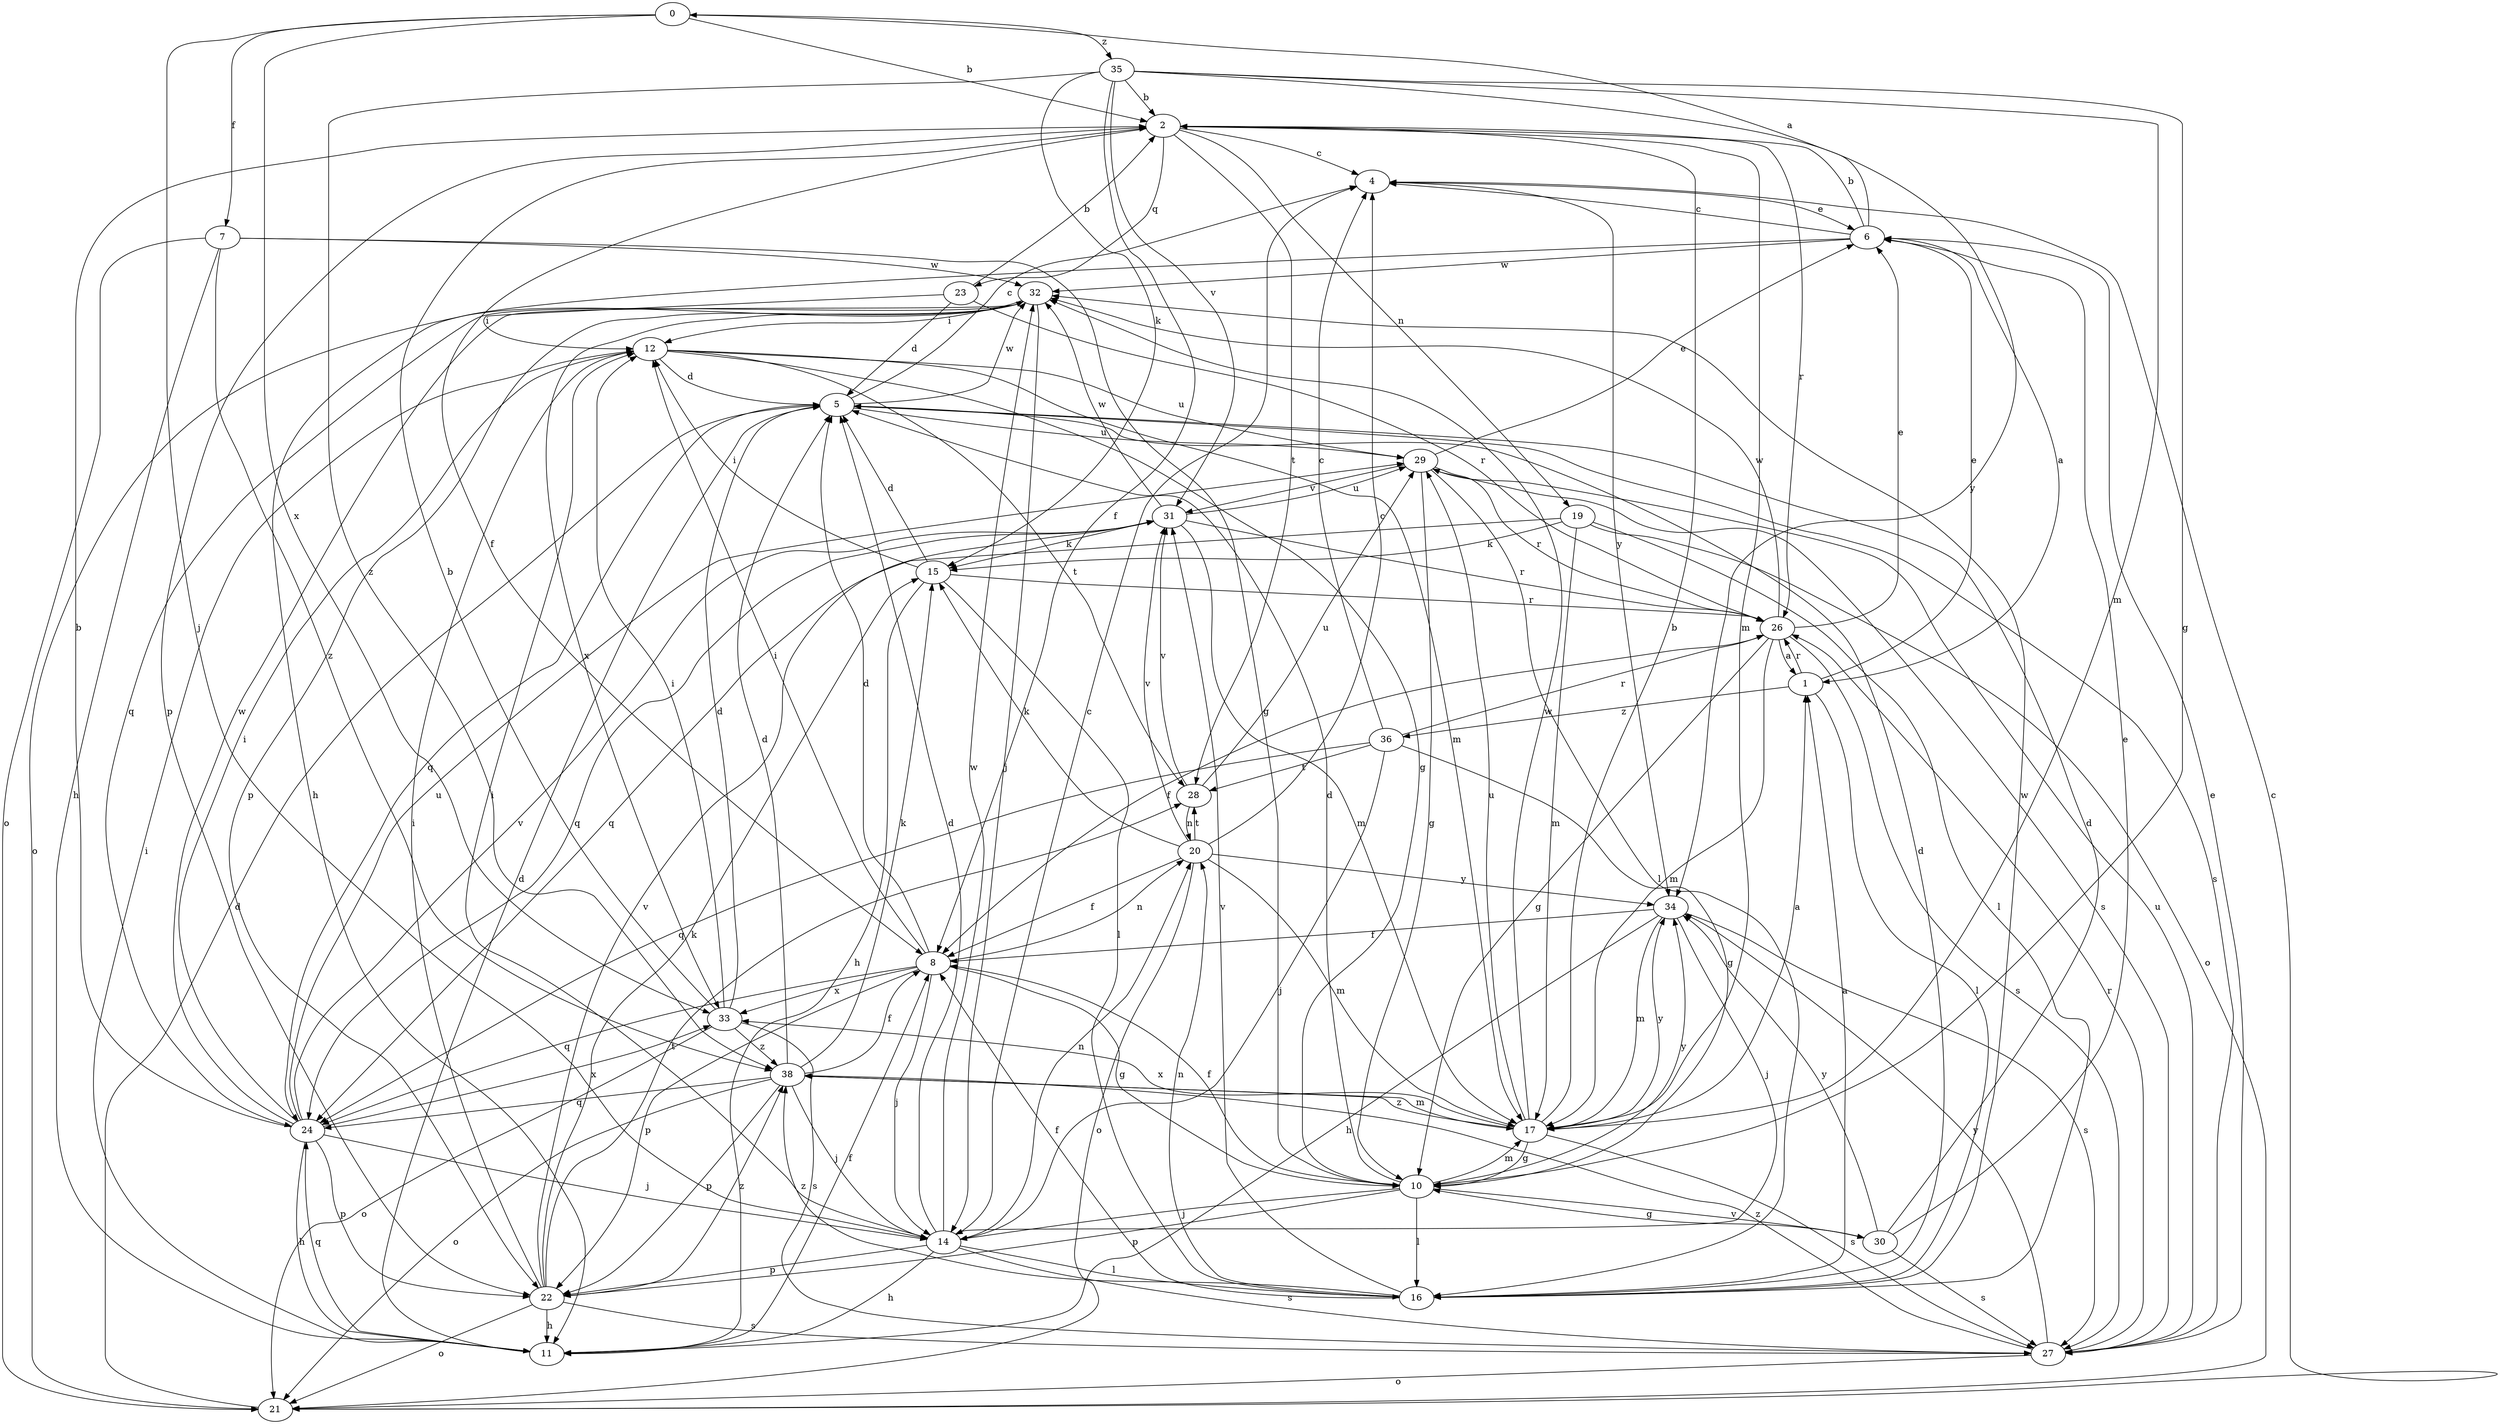 strict digraph  {
0;
1;
2;
4;
5;
6;
7;
8;
10;
11;
12;
14;
15;
16;
17;
19;
20;
21;
22;
23;
24;
26;
27;
28;
29;
30;
31;
32;
33;
34;
35;
36;
38;
0 -> 2  [label=b];
0 -> 7  [label=f];
0 -> 14  [label=j];
0 -> 33  [label=x];
0 -> 35  [label=z];
1 -> 6  [label=e];
1 -> 16  [label=l];
1 -> 26  [label=r];
1 -> 36  [label=z];
2 -> 4  [label=c];
2 -> 8  [label=f];
2 -> 17  [label=m];
2 -> 19  [label=n];
2 -> 22  [label=p];
2 -> 23  [label=q];
2 -> 26  [label=r];
2 -> 28  [label=t];
4 -> 6  [label=e];
4 -> 34  [label=y];
5 -> 4  [label=c];
5 -> 24  [label=q];
5 -> 27  [label=s];
5 -> 29  [label=u];
5 -> 32  [label=w];
6 -> 0  [label=a];
6 -> 1  [label=a];
6 -> 2  [label=b];
6 -> 4  [label=c];
6 -> 11  [label=h];
6 -> 32  [label=w];
7 -> 10  [label=g];
7 -> 11  [label=h];
7 -> 21  [label=o];
7 -> 32  [label=w];
7 -> 38  [label=z];
8 -> 5  [label=d];
8 -> 10  [label=g];
8 -> 12  [label=i];
8 -> 14  [label=j];
8 -> 20  [label=n];
8 -> 22  [label=p];
8 -> 24  [label=q];
8 -> 33  [label=x];
10 -> 5  [label=d];
10 -> 8  [label=f];
10 -> 14  [label=j];
10 -> 16  [label=l];
10 -> 17  [label=m];
10 -> 22  [label=p];
10 -> 30  [label=v];
10 -> 34  [label=y];
11 -> 5  [label=d];
11 -> 8  [label=f];
11 -> 12  [label=i];
11 -> 24  [label=q];
12 -> 5  [label=d];
12 -> 10  [label=g];
12 -> 17  [label=m];
12 -> 28  [label=t];
12 -> 29  [label=u];
14 -> 4  [label=c];
14 -> 5  [label=d];
14 -> 11  [label=h];
14 -> 12  [label=i];
14 -> 16  [label=l];
14 -> 20  [label=n];
14 -> 22  [label=p];
14 -> 27  [label=s];
14 -> 32  [label=w];
15 -> 5  [label=d];
15 -> 11  [label=h];
15 -> 12  [label=i];
15 -> 16  [label=l];
15 -> 26  [label=r];
16 -> 1  [label=a];
16 -> 5  [label=d];
16 -> 8  [label=f];
16 -> 20  [label=n];
16 -> 31  [label=v];
16 -> 32  [label=w];
16 -> 38  [label=z];
17 -> 1  [label=a];
17 -> 2  [label=b];
17 -> 10  [label=g];
17 -> 27  [label=s];
17 -> 29  [label=u];
17 -> 32  [label=w];
17 -> 33  [label=x];
17 -> 34  [label=y];
17 -> 38  [label=z];
19 -> 15  [label=k];
19 -> 16  [label=l];
19 -> 17  [label=m];
19 -> 21  [label=o];
19 -> 24  [label=q];
20 -> 4  [label=c];
20 -> 8  [label=f];
20 -> 15  [label=k];
20 -> 17  [label=m];
20 -> 21  [label=o];
20 -> 28  [label=t];
20 -> 31  [label=v];
20 -> 34  [label=y];
21 -> 4  [label=c];
21 -> 5  [label=d];
22 -> 11  [label=h];
22 -> 12  [label=i];
22 -> 15  [label=k];
22 -> 21  [label=o];
22 -> 27  [label=s];
22 -> 28  [label=t];
22 -> 31  [label=v];
22 -> 38  [label=z];
23 -> 2  [label=b];
23 -> 5  [label=d];
23 -> 12  [label=i];
23 -> 26  [label=r];
24 -> 2  [label=b];
24 -> 11  [label=h];
24 -> 12  [label=i];
24 -> 14  [label=j];
24 -> 22  [label=p];
24 -> 29  [label=u];
24 -> 31  [label=v];
24 -> 32  [label=w];
24 -> 33  [label=x];
26 -> 1  [label=a];
26 -> 6  [label=e];
26 -> 8  [label=f];
26 -> 10  [label=g];
26 -> 17  [label=m];
26 -> 27  [label=s];
26 -> 32  [label=w];
27 -> 6  [label=e];
27 -> 21  [label=o];
27 -> 26  [label=r];
27 -> 29  [label=u];
27 -> 34  [label=y];
27 -> 38  [label=z];
28 -> 20  [label=n];
28 -> 29  [label=u];
28 -> 31  [label=v];
29 -> 6  [label=e];
29 -> 10  [label=g];
29 -> 16  [label=l];
29 -> 26  [label=r];
29 -> 27  [label=s];
29 -> 31  [label=v];
30 -> 5  [label=d];
30 -> 6  [label=e];
30 -> 10  [label=g];
30 -> 27  [label=s];
30 -> 34  [label=y];
31 -> 15  [label=k];
31 -> 17  [label=m];
31 -> 24  [label=q];
31 -> 26  [label=r];
31 -> 29  [label=u];
31 -> 32  [label=w];
32 -> 12  [label=i];
32 -> 14  [label=j];
32 -> 21  [label=o];
32 -> 22  [label=p];
32 -> 24  [label=q];
32 -> 33  [label=x];
33 -> 2  [label=b];
33 -> 5  [label=d];
33 -> 12  [label=i];
33 -> 21  [label=o];
33 -> 27  [label=s];
33 -> 38  [label=z];
34 -> 8  [label=f];
34 -> 11  [label=h];
34 -> 14  [label=j];
34 -> 17  [label=m];
34 -> 27  [label=s];
35 -> 2  [label=b];
35 -> 8  [label=f];
35 -> 10  [label=g];
35 -> 15  [label=k];
35 -> 17  [label=m];
35 -> 31  [label=v];
35 -> 34  [label=y];
35 -> 38  [label=z];
36 -> 4  [label=c];
36 -> 10  [label=g];
36 -> 14  [label=j];
36 -> 24  [label=q];
36 -> 26  [label=r];
36 -> 28  [label=t];
38 -> 5  [label=d];
38 -> 8  [label=f];
38 -> 14  [label=j];
38 -> 15  [label=k];
38 -> 17  [label=m];
38 -> 21  [label=o];
38 -> 22  [label=p];
38 -> 24  [label=q];
}
